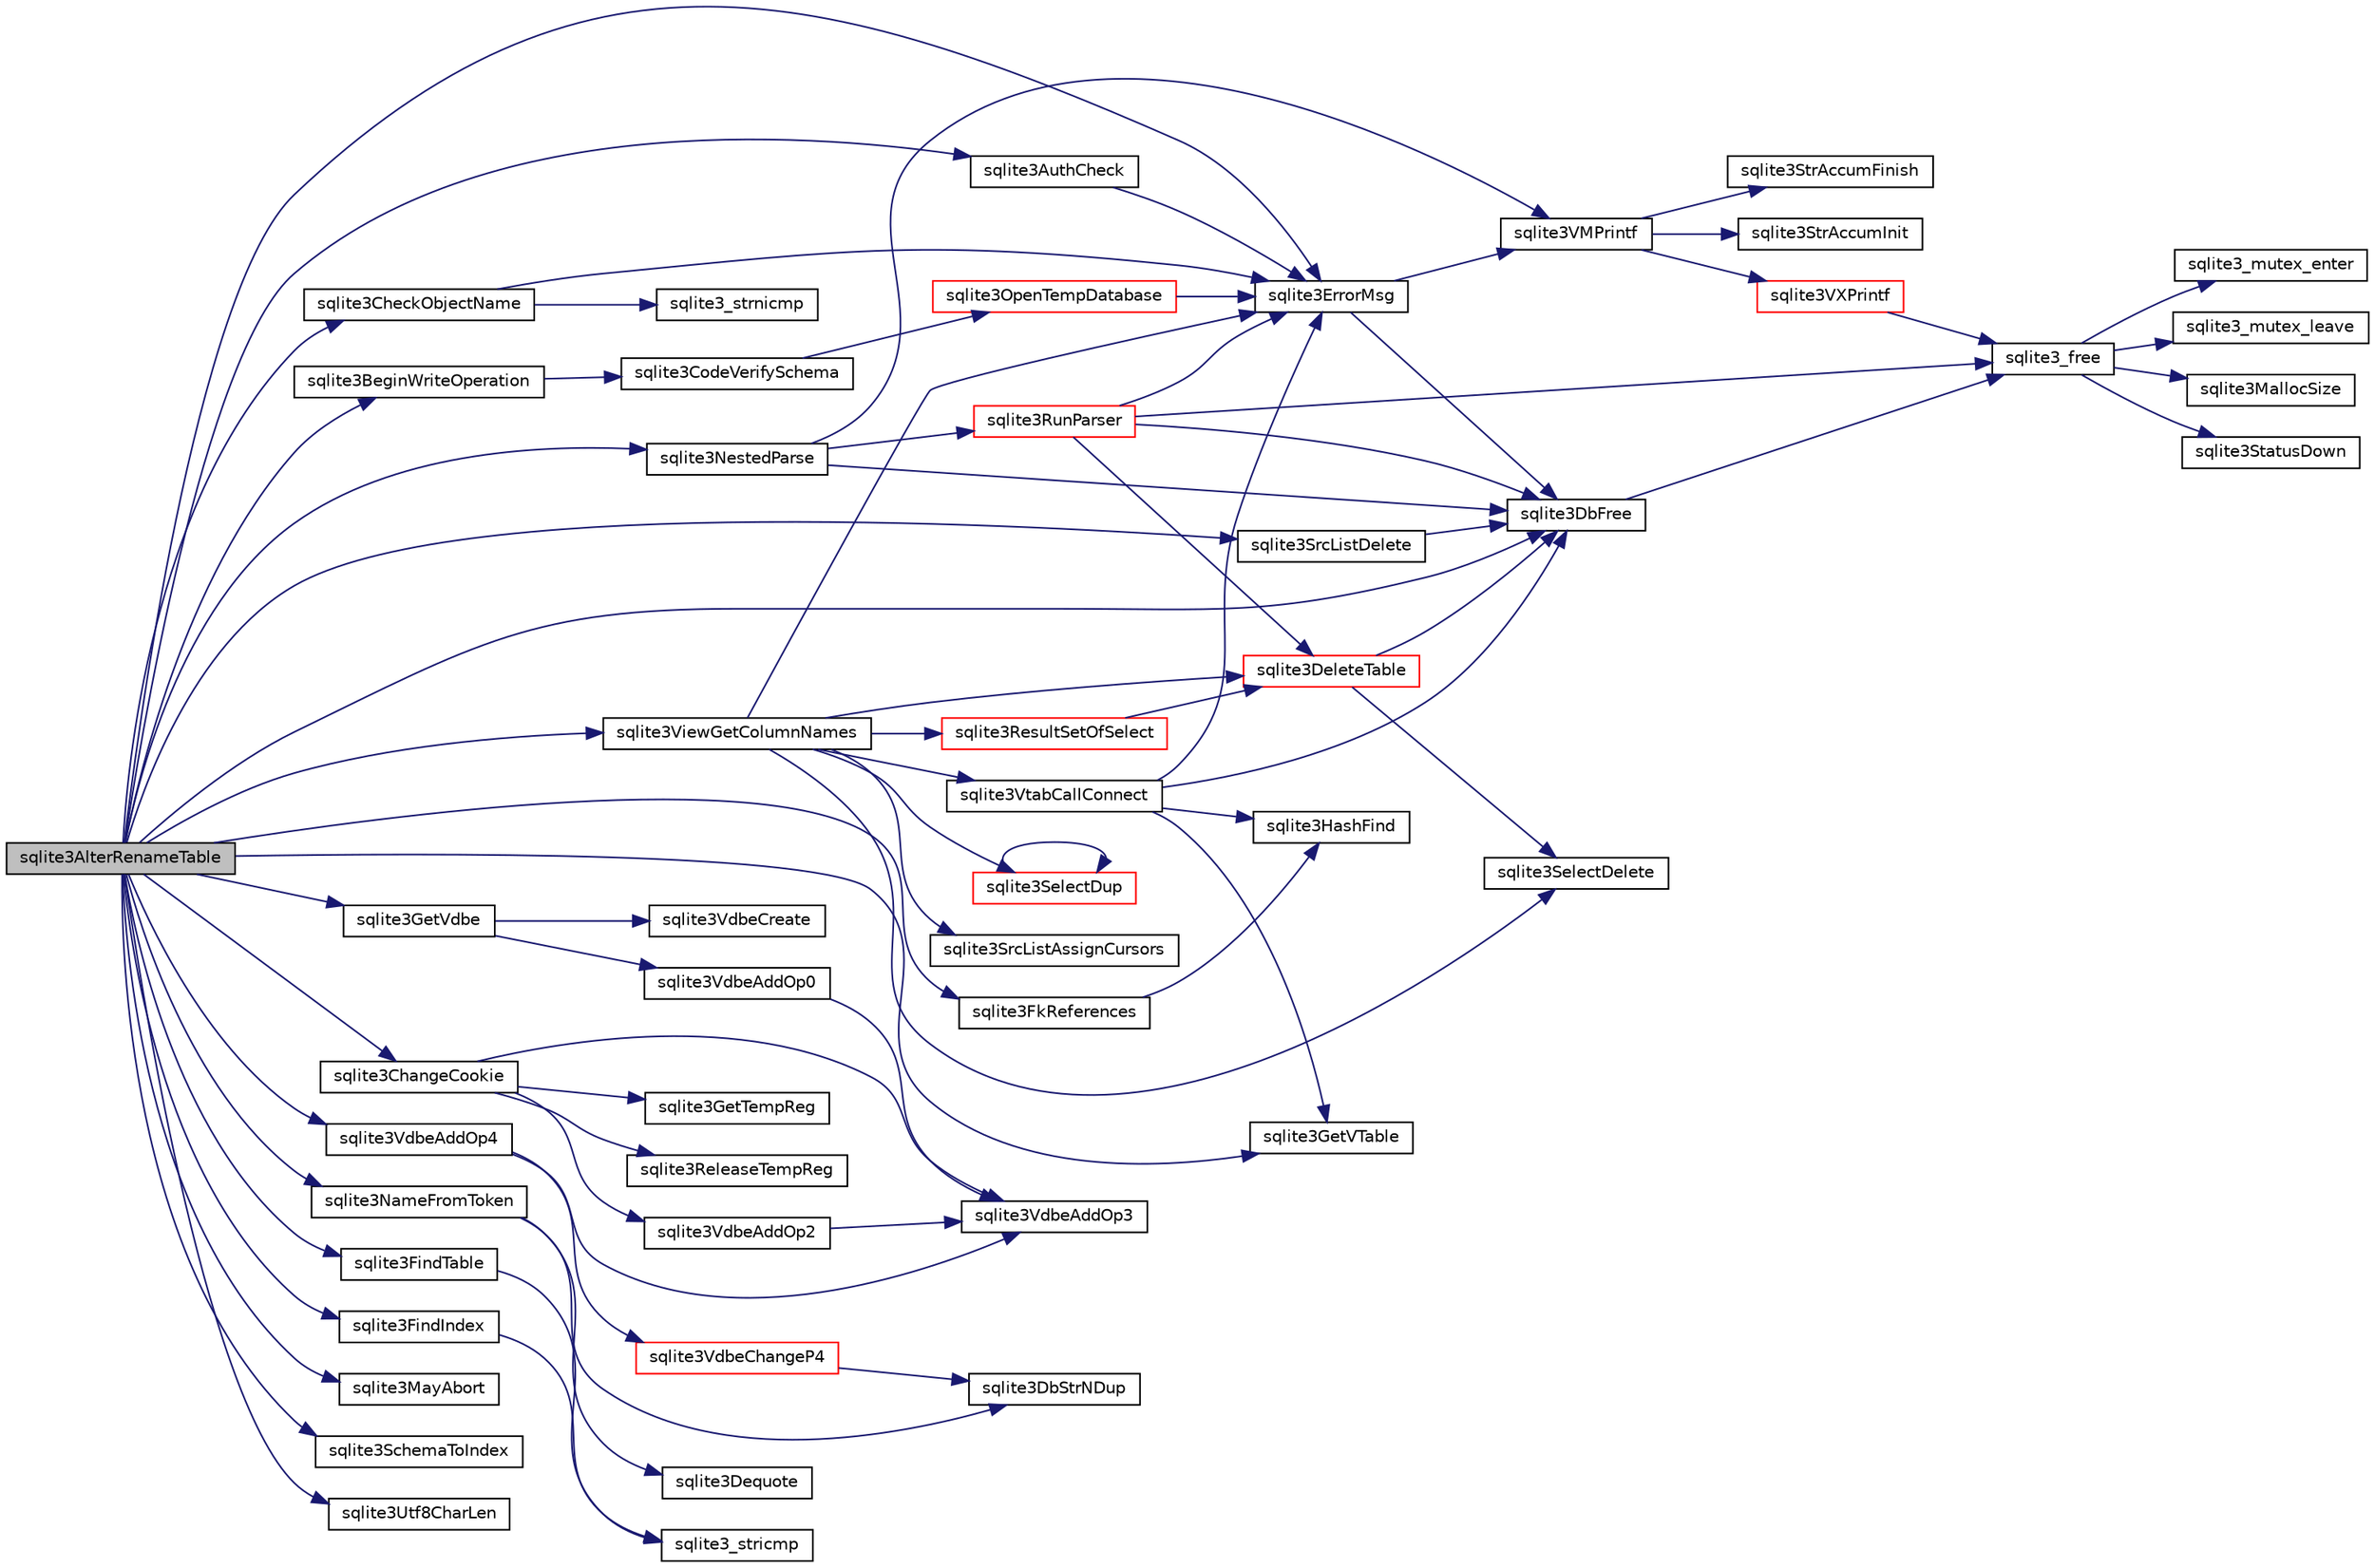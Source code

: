 digraph "sqlite3AlterRenameTable"
{
  edge [fontname="Helvetica",fontsize="10",labelfontname="Helvetica",labelfontsize="10"];
  node [fontname="Helvetica",fontsize="10",shape=record];
  rankdir="LR";
  Node1 [label="sqlite3AlterRenameTable",height=0.2,width=0.4,color="black", fillcolor="grey75", style="filled", fontcolor="black"];
  Node1 -> Node2 [color="midnightblue",fontsize="10",style="solid",fontname="Helvetica"];
  Node2 [label="sqlite3AuthCheck",height=0.2,width=0.4,color="black", fillcolor="white", style="filled",URL="$sqlite3_8c.html#a83c75b8b7aa1c35301005be7ff1a8582"];
  Node2 -> Node3 [color="midnightblue",fontsize="10",style="solid",fontname="Helvetica"];
  Node3 [label="sqlite3ErrorMsg",height=0.2,width=0.4,color="black", fillcolor="white", style="filled",URL="$sqlite3_8c.html#aee2798e173651adae0f9c85469f3457d"];
  Node3 -> Node4 [color="midnightblue",fontsize="10",style="solid",fontname="Helvetica"];
  Node4 [label="sqlite3VMPrintf",height=0.2,width=0.4,color="black", fillcolor="white", style="filled",URL="$sqlite3_8c.html#a05535d0982ef06fbc2ee8195ebbae689"];
  Node4 -> Node5 [color="midnightblue",fontsize="10",style="solid",fontname="Helvetica"];
  Node5 [label="sqlite3StrAccumInit",height=0.2,width=0.4,color="black", fillcolor="white", style="filled",URL="$sqlite3_8c.html#aabf95e113b9d54d519cd15a56215f560"];
  Node4 -> Node6 [color="midnightblue",fontsize="10",style="solid",fontname="Helvetica"];
  Node6 [label="sqlite3VXPrintf",height=0.2,width=0.4,color="red", fillcolor="white", style="filled",URL="$sqlite3_8c.html#a63c25806c9bd4a2b76f9a0eb232c6bde"];
  Node6 -> Node7 [color="midnightblue",fontsize="10",style="solid",fontname="Helvetica"];
  Node7 [label="sqlite3_free",height=0.2,width=0.4,color="black", fillcolor="white", style="filled",URL="$sqlite3_8c.html#aced35e2ed62edd9c721ade882d508123"];
  Node7 -> Node8 [color="midnightblue",fontsize="10",style="solid",fontname="Helvetica"];
  Node8 [label="sqlite3_mutex_enter",height=0.2,width=0.4,color="black", fillcolor="white", style="filled",URL="$sqlite3_8c.html#af5a0a035d6f2e625f7fa5339365e8970"];
  Node7 -> Node9 [color="midnightblue",fontsize="10",style="solid",fontname="Helvetica"];
  Node9 [label="sqlite3_mutex_leave",height=0.2,width=0.4,color="black", fillcolor="white", style="filled",URL="$sqlite3_8c.html#a7ebfb82d85f10ee7a80ea8d7ff155c65"];
  Node7 -> Node10 [color="midnightblue",fontsize="10",style="solid",fontname="Helvetica"];
  Node10 [label="sqlite3MallocSize",height=0.2,width=0.4,color="black", fillcolor="white", style="filled",URL="$sqlite3_8c.html#acf5d2a5f35270bafb050bd2def576955"];
  Node7 -> Node11 [color="midnightblue",fontsize="10",style="solid",fontname="Helvetica"];
  Node11 [label="sqlite3StatusDown",height=0.2,width=0.4,color="black", fillcolor="white", style="filled",URL="$sqlite3_8c.html#a3388b10ce0b0a4fc95dfb85ccdb904c1"];
  Node4 -> Node12 [color="midnightblue",fontsize="10",style="solid",fontname="Helvetica"];
  Node12 [label="sqlite3StrAccumFinish",height=0.2,width=0.4,color="black", fillcolor="white", style="filled",URL="$sqlite3_8c.html#adb7f26b10ac1b847db6f000ef4c2e2ba"];
  Node3 -> Node13 [color="midnightblue",fontsize="10",style="solid",fontname="Helvetica"];
  Node13 [label="sqlite3DbFree",height=0.2,width=0.4,color="black", fillcolor="white", style="filled",URL="$sqlite3_8c.html#ac70ab821a6607b4a1b909582dc37a069"];
  Node13 -> Node7 [color="midnightblue",fontsize="10",style="solid",fontname="Helvetica"];
  Node1 -> Node14 [color="midnightblue",fontsize="10",style="solid",fontname="Helvetica"];
  Node14 [label="sqlite3BeginWriteOperation",height=0.2,width=0.4,color="black", fillcolor="white", style="filled",URL="$sqlite3_8c.html#a21b1b811bbe305f922244f8913c87f10"];
  Node14 -> Node15 [color="midnightblue",fontsize="10",style="solid",fontname="Helvetica"];
  Node15 [label="sqlite3CodeVerifySchema",height=0.2,width=0.4,color="black", fillcolor="white", style="filled",URL="$sqlite3_8c.html#ad9d8708d96f8416ec59ebf41c57000f9"];
  Node15 -> Node16 [color="midnightblue",fontsize="10",style="solid",fontname="Helvetica"];
  Node16 [label="sqlite3OpenTempDatabase",height=0.2,width=0.4,color="red", fillcolor="white", style="filled",URL="$sqlite3_8c.html#aaf3088380b731428b72d3b5777f93755"];
  Node16 -> Node3 [color="midnightblue",fontsize="10",style="solid",fontname="Helvetica"];
  Node1 -> Node17 [color="midnightblue",fontsize="10",style="solid",fontname="Helvetica"];
  Node17 [label="sqlite3ChangeCookie",height=0.2,width=0.4,color="black", fillcolor="white", style="filled",URL="$sqlite3_8c.html#a0ef89bb4c4f2d45de9f462e63cbfddec"];
  Node17 -> Node18 [color="midnightblue",fontsize="10",style="solid",fontname="Helvetica"];
  Node18 [label="sqlite3GetTempReg",height=0.2,width=0.4,color="black", fillcolor="white", style="filled",URL="$sqlite3_8c.html#ab58586b4abaefcc5df42af9d1e84d8fb"];
  Node17 -> Node19 [color="midnightblue",fontsize="10",style="solid",fontname="Helvetica"];
  Node19 [label="sqlite3VdbeAddOp2",height=0.2,width=0.4,color="black", fillcolor="white", style="filled",URL="$sqlite3_8c.html#ae87204d7b069da19e4db0404c6deaae5"];
  Node19 -> Node20 [color="midnightblue",fontsize="10",style="solid",fontname="Helvetica"];
  Node20 [label="sqlite3VdbeAddOp3",height=0.2,width=0.4,color="black", fillcolor="white", style="filled",URL="$sqlite3_8c.html#a29b4560b019211a73e1478cec7468345"];
  Node17 -> Node20 [color="midnightblue",fontsize="10",style="solid",fontname="Helvetica"];
  Node17 -> Node21 [color="midnightblue",fontsize="10",style="solid",fontname="Helvetica"];
  Node21 [label="sqlite3ReleaseTempReg",height=0.2,width=0.4,color="black", fillcolor="white", style="filled",URL="$sqlite3_8c.html#a48d55dce63ac590c3b0fc464abb67ad7"];
  Node1 -> Node22 [color="midnightblue",fontsize="10",style="solid",fontname="Helvetica"];
  Node22 [label="sqlite3CheckObjectName",height=0.2,width=0.4,color="black", fillcolor="white", style="filled",URL="$sqlite3_8c.html#a28c91f6ea4120126e5af1e807593aaf9"];
  Node22 -> Node23 [color="midnightblue",fontsize="10",style="solid",fontname="Helvetica"];
  Node23 [label="sqlite3_strnicmp",height=0.2,width=0.4,color="black", fillcolor="white", style="filled",URL="$sqlite3_8c.html#ad688bf31d9bff9f03b89257cf8d27088"];
  Node22 -> Node3 [color="midnightblue",fontsize="10",style="solid",fontname="Helvetica"];
  Node1 -> Node13 [color="midnightblue",fontsize="10",style="solid",fontname="Helvetica"];
  Node1 -> Node3 [color="midnightblue",fontsize="10",style="solid",fontname="Helvetica"];
  Node1 -> Node24 [color="midnightblue",fontsize="10",style="solid",fontname="Helvetica"];
  Node24 [label="sqlite3FindIndex",height=0.2,width=0.4,color="black", fillcolor="white", style="filled",URL="$sqlite3_8c.html#a79fb99db8d0f914bb72dd374ae088512"];
  Node24 -> Node25 [color="midnightblue",fontsize="10",style="solid",fontname="Helvetica"];
  Node25 [label="sqlite3_stricmp",height=0.2,width=0.4,color="black", fillcolor="white", style="filled",URL="$sqlite3_8c.html#a751b1c98b79e5350f0d8d7cd64c369c7"];
  Node1 -> Node26 [color="midnightblue",fontsize="10",style="solid",fontname="Helvetica"];
  Node26 [label="sqlite3FindTable",height=0.2,width=0.4,color="black", fillcolor="white", style="filled",URL="$sqlite3_8c.html#afa51dbee6173bf3a8a3df76b07cea789"];
  Node26 -> Node25 [color="midnightblue",fontsize="10",style="solid",fontname="Helvetica"];
  Node1 -> Node27 [color="midnightblue",fontsize="10",style="solid",fontname="Helvetica"];
  Node27 [label="sqlite3FkReferences",height=0.2,width=0.4,color="black", fillcolor="white", style="filled",URL="$sqlite3_8c.html#a2337ae2a0965bfde19e983555bb78c01"];
  Node27 -> Node28 [color="midnightblue",fontsize="10",style="solid",fontname="Helvetica"];
  Node28 [label="sqlite3HashFind",height=0.2,width=0.4,color="black", fillcolor="white", style="filled",URL="$sqlite3_8c.html#a8ca124229470a66b4c9c141ded48e2aa"];
  Node1 -> Node29 [color="midnightblue",fontsize="10",style="solid",fontname="Helvetica"];
  Node29 [label="sqlite3GetVdbe",height=0.2,width=0.4,color="black", fillcolor="white", style="filled",URL="$sqlite3_8c.html#a76b721dcd00b0587308547594cb6c1f4"];
  Node29 -> Node30 [color="midnightblue",fontsize="10",style="solid",fontname="Helvetica"];
  Node30 [label="sqlite3VdbeCreate",height=0.2,width=0.4,color="black", fillcolor="white", style="filled",URL="$sqlite3_8c.html#a7778fbbc1a7b677f680ce0afc44a88e2"];
  Node29 -> Node31 [color="midnightblue",fontsize="10",style="solid",fontname="Helvetica"];
  Node31 [label="sqlite3VdbeAddOp0",height=0.2,width=0.4,color="black", fillcolor="white", style="filled",URL="$sqlite3_8c.html#a0aefd237fc1d629f3a3d3d454ced408a"];
  Node31 -> Node20 [color="midnightblue",fontsize="10",style="solid",fontname="Helvetica"];
  Node1 -> Node32 [color="midnightblue",fontsize="10",style="solid",fontname="Helvetica"];
  Node32 [label="sqlite3GetVTable",height=0.2,width=0.4,color="black", fillcolor="white", style="filled",URL="$sqlite3_8c.html#a85465ef27057193295e321f0caf488ed"];
  Node1 -> Node33 [color="midnightblue",fontsize="10",style="solid",fontname="Helvetica"];
  Node33 [label="sqlite3MayAbort",height=0.2,width=0.4,color="black", fillcolor="white", style="filled",URL="$sqlite3_8c.html#a700db222a53c596ad5a0aef2c07a12ef"];
  Node1 -> Node34 [color="midnightblue",fontsize="10",style="solid",fontname="Helvetica"];
  Node34 [label="sqlite3NameFromToken",height=0.2,width=0.4,color="black", fillcolor="white", style="filled",URL="$sqlite3_8c.html#a6ba4248ee912d7f5a7a898c5ae46e808"];
  Node34 -> Node35 [color="midnightblue",fontsize="10",style="solid",fontname="Helvetica"];
  Node35 [label="sqlite3DbStrNDup",height=0.2,width=0.4,color="black", fillcolor="white", style="filled",URL="$sqlite3_8c.html#a48e8c757f70cba60fe83ce00ad8de713"];
  Node34 -> Node36 [color="midnightblue",fontsize="10",style="solid",fontname="Helvetica"];
  Node36 [label="sqlite3Dequote",height=0.2,width=0.4,color="black", fillcolor="white", style="filled",URL="$sqlite3_8c.html#a7b0ccb71d60de662cbb09755454dee5d"];
  Node1 -> Node37 [color="midnightblue",fontsize="10",style="solid",fontname="Helvetica"];
  Node37 [label="sqlite3NestedParse",height=0.2,width=0.4,color="black", fillcolor="white", style="filled",URL="$sqlite3_8c.html#ae78bd6187a28892732af5428ec15b03f"];
  Node37 -> Node4 [color="midnightblue",fontsize="10",style="solid",fontname="Helvetica"];
  Node37 -> Node38 [color="midnightblue",fontsize="10",style="solid",fontname="Helvetica"];
  Node38 [label="sqlite3RunParser",height=0.2,width=0.4,color="red", fillcolor="white", style="filled",URL="$sqlite3_8c.html#a174f16a9adcc64bf971bae4a5ffa3488"];
  Node38 -> Node3 [color="midnightblue",fontsize="10",style="solid",fontname="Helvetica"];
  Node38 -> Node7 [color="midnightblue",fontsize="10",style="solid",fontname="Helvetica"];
  Node38 -> Node13 [color="midnightblue",fontsize="10",style="solid",fontname="Helvetica"];
  Node38 -> Node39 [color="midnightblue",fontsize="10",style="solid",fontname="Helvetica"];
  Node39 [label="sqlite3DeleteTable",height=0.2,width=0.4,color="red", fillcolor="white", style="filled",URL="$sqlite3_8c.html#a7fd3d507375a381a3807f92735318973"];
  Node39 -> Node13 [color="midnightblue",fontsize="10",style="solid",fontname="Helvetica"];
  Node39 -> Node40 [color="midnightblue",fontsize="10",style="solid",fontname="Helvetica"];
  Node40 [label="sqlite3SelectDelete",height=0.2,width=0.4,color="black", fillcolor="white", style="filled",URL="$sqlite3_8c.html#a0f56959f0acac85496744f0d068854a0"];
  Node37 -> Node13 [color="midnightblue",fontsize="10",style="solid",fontname="Helvetica"];
  Node1 -> Node41 [color="midnightblue",fontsize="10",style="solid",fontname="Helvetica"];
  Node41 [label="sqlite3SchemaToIndex",height=0.2,width=0.4,color="black", fillcolor="white", style="filled",URL="$sqlite3_8c.html#ad9ef77a42022f1f8c8ab71b5761f5134"];
  Node1 -> Node42 [color="midnightblue",fontsize="10",style="solid",fontname="Helvetica"];
  Node42 [label="sqlite3SrcListDelete",height=0.2,width=0.4,color="black", fillcolor="white", style="filled",URL="$sqlite3_8c.html#acc250a3e5e7fd8889a16a9f28e3e7312"];
  Node42 -> Node13 [color="midnightblue",fontsize="10",style="solid",fontname="Helvetica"];
  Node1 -> Node43 [color="midnightblue",fontsize="10",style="solid",fontname="Helvetica"];
  Node43 [label="sqlite3Utf8CharLen",height=0.2,width=0.4,color="black", fillcolor="white", style="filled",URL="$sqlite3_8c.html#a066ef98fa63764bd64b8da19566270f8"];
  Node1 -> Node44 [color="midnightblue",fontsize="10",style="solid",fontname="Helvetica"];
  Node44 [label="sqlite3VdbeAddOp4",height=0.2,width=0.4,color="black", fillcolor="white", style="filled",URL="$sqlite3_8c.html#a739d7a47b1c11779283b7797ea7e1d4d"];
  Node44 -> Node20 [color="midnightblue",fontsize="10",style="solid",fontname="Helvetica"];
  Node44 -> Node45 [color="midnightblue",fontsize="10",style="solid",fontname="Helvetica"];
  Node45 [label="sqlite3VdbeChangeP4",height=0.2,width=0.4,color="red", fillcolor="white", style="filled",URL="$sqlite3_8c.html#add0d891a062d044a0c7e6fc072702830"];
  Node45 -> Node35 [color="midnightblue",fontsize="10",style="solid",fontname="Helvetica"];
  Node1 -> Node46 [color="midnightblue",fontsize="10",style="solid",fontname="Helvetica"];
  Node46 [label="sqlite3ViewGetColumnNames",height=0.2,width=0.4,color="black", fillcolor="white", style="filled",URL="$sqlite3_8c.html#aebc7cd8d9e2bd174ae0a60363d3f6ce8"];
  Node46 -> Node47 [color="midnightblue",fontsize="10",style="solid",fontname="Helvetica"];
  Node47 [label="sqlite3VtabCallConnect",height=0.2,width=0.4,color="black", fillcolor="white", style="filled",URL="$sqlite3_8c.html#a9642d55303e8d284d096fabc53460e28"];
  Node47 -> Node32 [color="midnightblue",fontsize="10",style="solid",fontname="Helvetica"];
  Node47 -> Node28 [color="midnightblue",fontsize="10",style="solid",fontname="Helvetica"];
  Node47 -> Node3 [color="midnightblue",fontsize="10",style="solid",fontname="Helvetica"];
  Node47 -> Node13 [color="midnightblue",fontsize="10",style="solid",fontname="Helvetica"];
  Node46 -> Node3 [color="midnightblue",fontsize="10",style="solid",fontname="Helvetica"];
  Node46 -> Node48 [color="midnightblue",fontsize="10",style="solid",fontname="Helvetica"];
  Node48 [label="sqlite3SelectDup",height=0.2,width=0.4,color="red", fillcolor="white", style="filled",URL="$sqlite3_8c.html#af8a7f75590dced000c27784d90b57b87"];
  Node48 -> Node48 [color="midnightblue",fontsize="10",style="solid",fontname="Helvetica"];
  Node46 -> Node49 [color="midnightblue",fontsize="10",style="solid",fontname="Helvetica"];
  Node49 [label="sqlite3SrcListAssignCursors",height=0.2,width=0.4,color="black", fillcolor="white", style="filled",URL="$sqlite3_8c.html#a30fb47cdcb938aac958fe5da10c72821"];
  Node46 -> Node50 [color="midnightblue",fontsize="10",style="solid",fontname="Helvetica"];
  Node50 [label="sqlite3ResultSetOfSelect",height=0.2,width=0.4,color="red", fillcolor="white", style="filled",URL="$sqlite3_8c.html#ade35a86757654a36498d74152aa2fda8"];
  Node50 -> Node39 [color="midnightblue",fontsize="10",style="solid",fontname="Helvetica"];
  Node46 -> Node39 [color="midnightblue",fontsize="10",style="solid",fontname="Helvetica"];
  Node46 -> Node40 [color="midnightblue",fontsize="10",style="solid",fontname="Helvetica"];
}
